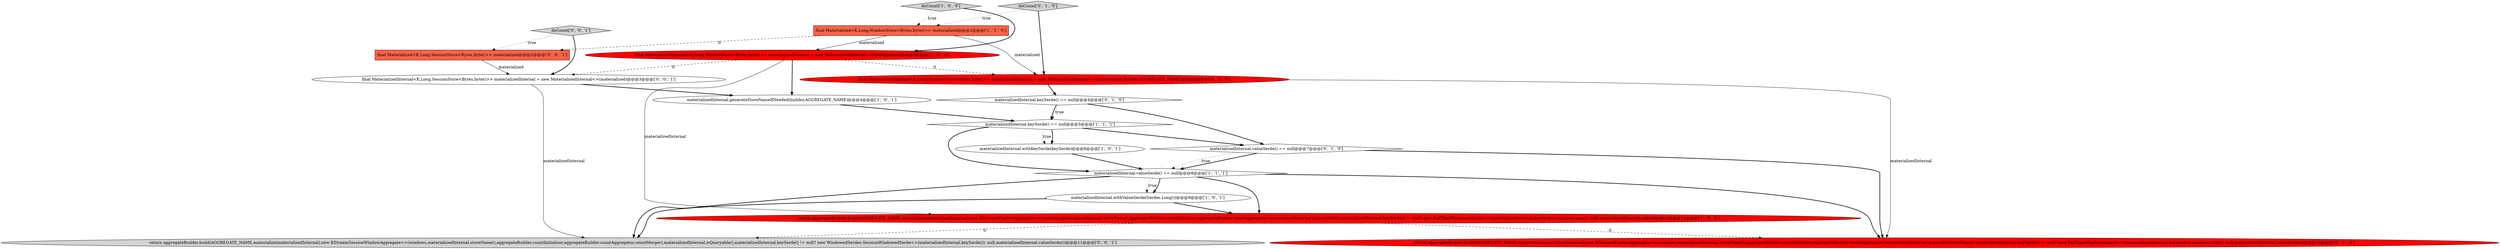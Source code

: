 digraph {
16 [style = filled, label = "doCount['0', '0', '1']", fillcolor = lightgray, shape = diamond image = "AAA0AAABBB3BBB"];
6 [style = filled, label = "return aggregateBuilder.build(AGGREGATE_NAME,materialize(materializedInternal),new KStreamWindowAggregate<>(windows,materializedInternal.storeName(),aggregateBuilder.countInitializer,aggregateBuilder.countAggregator),materializedInternal.isQueryable(),materializedInternal.keySerde() != null? new FullTimeWindowedSerde<>(materializedInternal.keySerde(),windows.size()): null,materializedInternal.valueSerde())@@@11@@@['1', '0', '0']", fillcolor = red, shape = ellipse image = "AAA1AAABBB1BBB"];
0 [style = filled, label = "final Materialized<K,Long,WindowStore<Bytes,byte((>> materialized@@@2@@@['1', '1', '0']", fillcolor = tomato, shape = box image = "AAA0AAABBB1BBB"];
2 [style = filled, label = "materializedInternal.generateStoreNameIfNeeded(builder,AGGREGATE_NAME)@@@4@@@['1', '0', '1']", fillcolor = white, shape = ellipse image = "AAA0AAABBB1BBB"];
10 [style = filled, label = "return aggregateBuilder.build(AGGREGATE_NAME,materialize(materializedInternal),new KStreamWindowAggregate<>(windows,materializedInternal.storeName(),aggregateBuilder.countInitializer,aggregateBuilder.countAggregator),materializedInternal.queryableStoreName(),materializedInternal.keySerde() != null? new FullTimeWindowedSerde<>(materializedInternal.keySerde(),windows.size()): null,materializedInternal.valueSerde())@@@10@@@['0', '1', '0']", fillcolor = red, shape = ellipse image = "AAA1AAABBB2BBB"];
3 [style = filled, label = "materializedInternal.keySerde() == null@@@5@@@['1', '1', '1']", fillcolor = white, shape = diamond image = "AAA0AAABBB1BBB"];
13 [style = filled, label = "materializedInternal.keySerde() == null@@@4@@@['0', '1', '0']", fillcolor = white, shape = diamond image = "AAA0AAABBB2BBB"];
12 [style = filled, label = "final MaterializedInternal<K,Long,WindowStore<Bytes,byte((>> materializedInternal = new MaterializedInternal<>(materialized,builder,AGGREGATE_NAME)@@@3@@@['0', '1', '0']", fillcolor = red, shape = ellipse image = "AAA1AAABBB2BBB"];
15 [style = filled, label = "final MaterializedInternal<K,Long,SessionStore<Bytes,byte((>> materializedInternal = new MaterializedInternal<>(materialized)@@@3@@@['0', '0', '1']", fillcolor = white, shape = ellipse image = "AAA0AAABBB3BBB"];
17 [style = filled, label = "final Materialized<K,Long,SessionStore<Bytes,byte((>> materialized@@@2@@@['0', '0', '1']", fillcolor = tomato, shape = box image = "AAA0AAABBB3BBB"];
7 [style = filled, label = "materializedInternal.withValueSerde(Serdes.Long())@@@9@@@['1', '0', '1']", fillcolor = white, shape = ellipse image = "AAA0AAABBB1BBB"];
5 [style = filled, label = "final MaterializedInternal<K,Long,WindowStore<Bytes,byte((>> materializedInternal = new MaterializedInternal<>(materialized)@@@3@@@['1', '0', '0']", fillcolor = red, shape = ellipse image = "AAA1AAABBB1BBB"];
8 [style = filled, label = "materializedInternal.valueSerde() == null@@@8@@@['1', '1', '1']", fillcolor = white, shape = diamond image = "AAA0AAABBB1BBB"];
4 [style = filled, label = "doCount['1', '0', '0']", fillcolor = lightgray, shape = diamond image = "AAA0AAABBB1BBB"];
14 [style = filled, label = "return aggregateBuilder.build(AGGREGATE_NAME,materialize(materializedInternal),new KStreamSessionWindowAggregate<>(windows,materializedInternal.storeName(),aggregateBuilder.countInitializer,aggregateBuilder.countAggregator,countMerger),materializedInternal.isQueryable(),materializedInternal.keySerde() != null? new WindowedSerdes.SessionWindowedSerde<>(materializedInternal.keySerde()): null,materializedInternal.valueSerde())@@@11@@@['0', '0', '1']", fillcolor = lightgray, shape = ellipse image = "AAA0AAABBB3BBB"];
1 [style = filled, label = "materializedInternal.withKeySerde(keySerde)@@@6@@@['1', '0', '1']", fillcolor = white, shape = ellipse image = "AAA0AAABBB1BBB"];
9 [style = filled, label = "materializedInternal.valueSerde() == null@@@7@@@['0', '1', '0']", fillcolor = white, shape = diamond image = "AAA0AAABBB2BBB"];
11 [style = filled, label = "doCount['0', '1', '0']", fillcolor = lightgray, shape = diamond image = "AAA0AAABBB2BBB"];
16->15 [style = bold, label=""];
8->10 [style = bold, label=""];
15->2 [style = bold, label=""];
5->12 [style = dashed, label="0"];
0->5 [style = solid, label="materialized"];
1->8 [style = bold, label=""];
3->1 [style = bold, label=""];
13->3 [style = dotted, label="true"];
15->14 [style = solid, label="materializedInternal"];
2->3 [style = bold, label=""];
4->0 [style = dotted, label="true"];
16->17 [style = dotted, label="true"];
8->14 [style = bold, label=""];
8->7 [style = dotted, label="true"];
8->6 [style = bold, label=""];
11->12 [style = bold, label=""];
9->10 [style = bold, label=""];
6->14 [style = dashed, label="0"];
9->8 [style = bold, label=""];
0->17 [style = dashed, label="0"];
12->10 [style = solid, label="materializedInternal"];
8->7 [style = bold, label=""];
17->15 [style = solid, label="materialized"];
6->10 [style = dashed, label="0"];
7->14 [style = bold, label=""];
9->8 [style = dotted, label="true"];
3->9 [style = bold, label=""];
12->13 [style = bold, label=""];
5->2 [style = bold, label=""];
13->3 [style = bold, label=""];
3->8 [style = bold, label=""];
11->0 [style = dotted, label="true"];
7->6 [style = bold, label=""];
5->6 [style = solid, label="materializedInternal"];
0->12 [style = solid, label="materialized"];
13->9 [style = bold, label=""];
5->15 [style = dashed, label="0"];
4->5 [style = bold, label=""];
3->1 [style = dotted, label="true"];
}
